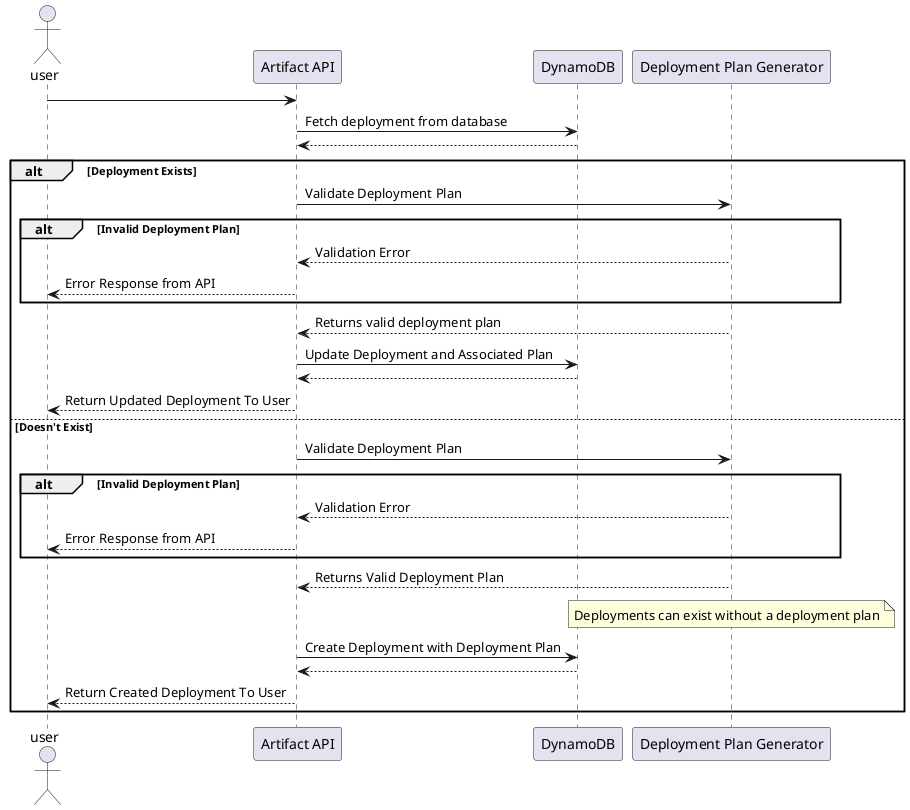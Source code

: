 @startuml deployment_plan

actor user as user

user -> "Artifact API" as api
api -> "DynamoDB" as dyno: Fetch deployment from database
dyno --> api

alt Deployment Exists
    api -> "Deployment Plan Generator" as gen: Validate Deployment Plan
    alt Invalid Deployment Plan
        gen --> api: Validation Error
        api --> user: Error Response from API
    end
    gen --> api: Returns valid deployment plan
    api -> dyno: Update Deployment and Associated Plan 
    dyno --> api
    api --> user: Return Updated Deployment To User

else Doesn't Exist
    api -> gen: Validate Deployment Plan
    alt Invalid Deployment Plan
        gen --> api: Validation Error
        api --> user: Error Response from API
    end
    gen --> api: Returns Valid Deployment Plan
    note over gen: Deployments can exist without a deployment plan
    api -> dyno: Create Deployment with Deployment Plan
    dyno --> api
    api --> user: Return Created Deployment To User
end

@enduml
